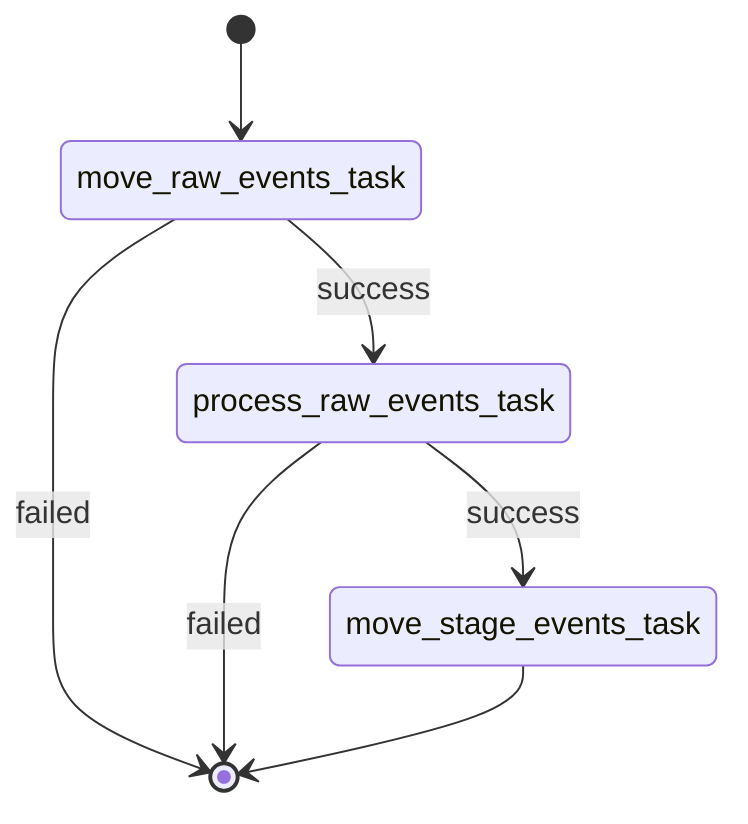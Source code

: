%% docs/resources/diagrams/clickstream-batch-stages-diagram.png

stateDiagram-v2
    [*] --> move_raw_events_task
    move_raw_events_task --> [*]: failed
    move_raw_events_task --> process_raw_events_task: success
    process_raw_events_task --> [*]: failed
    process_raw_events_task --> move_stage_events_task: success
    move_stage_events_task --> [*]